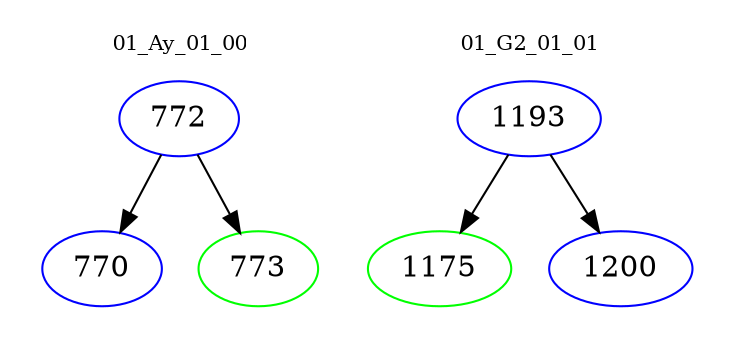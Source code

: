 digraph{
subgraph cluster_0 {
color = white
label = "01_Ay_01_00";
fontsize=10;
T0_772 [label="772", color="blue"]
T0_772 -> T0_770 [color="black"]
T0_770 [label="770", color="blue"]
T0_772 -> T0_773 [color="black"]
T0_773 [label="773", color="green"]
}
subgraph cluster_1 {
color = white
label = "01_G2_01_01";
fontsize=10;
T1_1193 [label="1193", color="blue"]
T1_1193 -> T1_1175 [color="black"]
T1_1175 [label="1175", color="green"]
T1_1193 -> T1_1200 [color="black"]
T1_1200 [label="1200", color="blue"]
}
}
